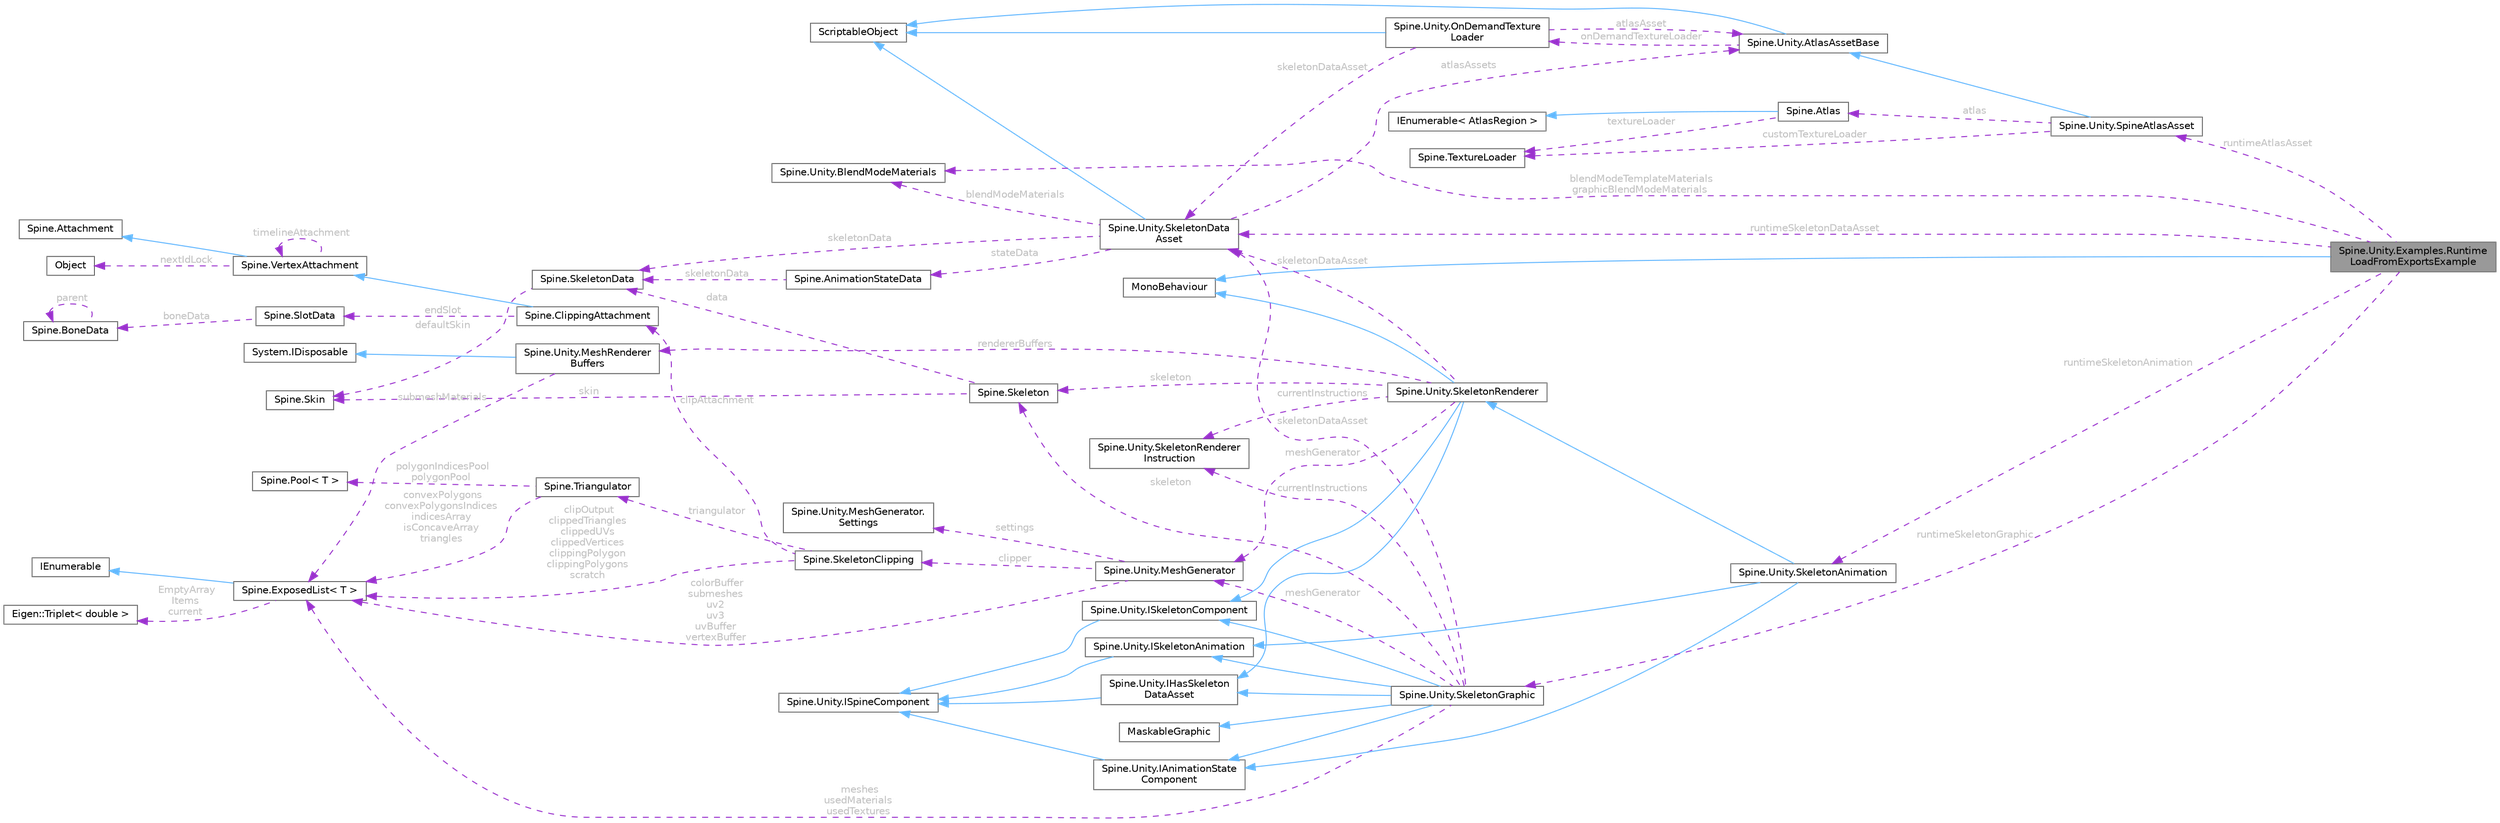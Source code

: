 digraph "Spine.Unity.Examples.RuntimeLoadFromExportsExample"
{
 // LATEX_PDF_SIZE
  bgcolor="transparent";
  edge [fontname=Helvetica,fontsize=10,labelfontname=Helvetica,labelfontsize=10];
  node [fontname=Helvetica,fontsize=10,shape=box,height=0.2,width=0.4];
  rankdir="LR";
  Node1 [id="Node000001",label="Spine.Unity.Examples.Runtime\lLoadFromExportsExample",height=0.2,width=0.4,color="gray40", fillcolor="grey60", style="filled", fontcolor="black",tooltip=" "];
  Node2 -> Node1 [id="edge1_Node000001_Node000002",dir="back",color="steelblue1",style="solid",tooltip=" "];
  Node2 [id="Node000002",label="MonoBehaviour",height=0.2,width=0.4,color="gray40", fillcolor="white", style="filled",tooltip=" "];
  Node3 -> Node1 [id="edge2_Node000001_Node000003",dir="back",color="darkorchid3",style="dashed",tooltip=" ",label=" runtimeAtlasAsset",fontcolor="grey" ];
  Node3 [id="Node000003",label="Spine.Unity.SpineAtlasAsset",height=0.2,width=0.4,color="gray40", fillcolor="white", style="filled",URL="$class_spine_1_1_unity_1_1_spine_atlas_asset.html",tooltip="Loads and stores a Spine atlas and list of materials."];
  Node4 -> Node3 [id="edge3_Node000003_Node000004",dir="back",color="steelblue1",style="solid",tooltip=" "];
  Node4 [id="Node000004",label="Spine.Unity.AtlasAssetBase",height=0.2,width=0.4,color="gray40", fillcolor="white", style="filled",URL="$class_spine_1_1_unity_1_1_atlas_asset_base.html",tooltip=" "];
  Node5 -> Node4 [id="edge4_Node000004_Node000005",dir="back",color="steelblue1",style="solid",tooltip=" "];
  Node5 [id="Node000005",label="ScriptableObject",height=0.2,width=0.4,color="gray40", fillcolor="white", style="filled",tooltip=" "];
  Node6 -> Node4 [id="edge5_Node000004_Node000006",dir="back",color="darkorchid3",style="dashed",tooltip=" ",label=" onDemandTextureLoader",fontcolor="grey" ];
  Node6 [id="Node000006",label="Spine.Unity.OnDemandTexture\lLoader",height=0.2,width=0.4,color="gray40", fillcolor="white", style="filled",URL="$class_spine_1_1_unity_1_1_on_demand_texture_loader.html",tooltip=" "];
  Node5 -> Node6 [id="edge6_Node000006_Node000005",dir="back",color="steelblue1",style="solid",tooltip=" "];
  Node4 -> Node6 [id="edge7_Node000006_Node000004",dir="back",color="darkorchid3",style="dashed",tooltip=" ",label=" atlasAsset",fontcolor="grey" ];
  Node7 -> Node6 [id="edge8_Node000006_Node000007",dir="back",color="darkorchid3",style="dashed",tooltip=" ",label=" skeletonDataAsset",fontcolor="grey" ];
  Node7 [id="Node000007",label="Spine.Unity.SkeletonData\lAsset",height=0.2,width=0.4,color="gray40", fillcolor="white", style="filled",URL="$class_spine_1_1_unity_1_1_skeleton_data_asset.html",tooltip=" "];
  Node5 -> Node7 [id="edge9_Node000007_Node000005",dir="back",color="steelblue1",style="solid",tooltip=" "];
  Node4 -> Node7 [id="edge10_Node000007_Node000004",dir="back",color="darkorchid3",style="dashed",tooltip=" ",label=" atlasAssets",fontcolor="grey" ];
  Node8 -> Node7 [id="edge11_Node000007_Node000008",dir="back",color="darkorchid3",style="dashed",tooltip=" ",label=" blendModeMaterials",fontcolor="grey" ];
  Node8 [id="Node000008",label="Spine.Unity.BlendModeMaterials",height=0.2,width=0.4,color="gray40", fillcolor="white", style="filled",URL="$class_spine_1_1_unity_1_1_blend_mode_materials.html",tooltip=" "];
  Node9 -> Node7 [id="edge12_Node000007_Node000009",dir="back",color="darkorchid3",style="dashed",tooltip=" ",label=" skeletonData",fontcolor="grey" ];
  Node9 [id="Node000009",label="Spine.SkeletonData",height=0.2,width=0.4,color="gray40", fillcolor="white", style="filled",URL="$class_spine_1_1_skeleton_data.html",tooltip="Stores the setup pose and all of the stateless data for a skeleton."];
  Node10 -> Node9 [id="edge13_Node000009_Node000010",dir="back",color="darkorchid3",style="dashed",tooltip=" ",label=" defaultSkin",fontcolor="grey" ];
  Node10 [id="Node000010",label="Spine.Skin",height=0.2,width=0.4,color="gray40", fillcolor="white", style="filled",URL="$class_spine_1_1_skin.html",tooltip="Stores attachments by slot index and attachment name."];
  Node11 -> Node7 [id="edge14_Node000007_Node000011",dir="back",color="darkorchid3",style="dashed",tooltip=" ",label=" stateData",fontcolor="grey" ];
  Node11 [id="Node000011",label="Spine.AnimationStateData",height=0.2,width=0.4,color="gray40", fillcolor="white", style="filled",URL="$class_spine_1_1_animation_state_data.html",tooltip="Stores mix (crossfade) durations to be applied when AnimationState animations are changed."];
  Node9 -> Node11 [id="edge15_Node000011_Node000009",dir="back",color="darkorchid3",style="dashed",tooltip=" ",label=" skeletonData",fontcolor="grey" ];
  Node12 -> Node3 [id="edge16_Node000003_Node000012",dir="back",color="darkorchid3",style="dashed",tooltip=" ",label=" customTextureLoader",fontcolor="grey" ];
  Node12 [id="Node000012",label="Spine.TextureLoader",height=0.2,width=0.4,color="gray40", fillcolor="white", style="filled",URL="$interface_spine_1_1_texture_loader.html",tooltip=" "];
  Node13 -> Node3 [id="edge17_Node000003_Node000013",dir="back",color="darkorchid3",style="dashed",tooltip=" ",label=" atlas",fontcolor="grey" ];
  Node13 [id="Node000013",label="Spine.Atlas",height=0.2,width=0.4,color="gray40", fillcolor="white", style="filled",URL="$class_spine_1_1_atlas.html",tooltip=" "];
  Node14 -> Node13 [id="edge18_Node000013_Node000014",dir="back",color="steelblue1",style="solid",tooltip=" "];
  Node14 [id="Node000014",label="IEnumerable\< AtlasRegion \>",height=0.2,width=0.4,color="gray40", fillcolor="white", style="filled",tooltip=" "];
  Node12 -> Node13 [id="edge19_Node000013_Node000012",dir="back",color="darkorchid3",style="dashed",tooltip=" ",label=" textureLoader",fontcolor="grey" ];
  Node7 -> Node1 [id="edge20_Node000001_Node000007",dir="back",color="darkorchid3",style="dashed",tooltip=" ",label=" runtimeSkeletonDataAsset",fontcolor="grey" ];
  Node15 -> Node1 [id="edge21_Node000001_Node000015",dir="back",color="darkorchid3",style="dashed",tooltip=" ",label=" runtimeSkeletonAnimation",fontcolor="grey" ];
  Node15 [id="Node000015",label="Spine.Unity.SkeletonAnimation",height=0.2,width=0.4,color="gray40", fillcolor="white", style="filled",URL="$class_spine_1_1_unity_1_1_skeleton_animation.html",tooltip=" "];
  Node16 -> Node15 [id="edge22_Node000015_Node000016",dir="back",color="steelblue1",style="solid",tooltip=" "];
  Node16 [id="Node000016",label="Spine.Unity.SkeletonRenderer",height=0.2,width=0.4,color="gray40", fillcolor="white", style="filled",URL="$class_spine_1_1_unity_1_1_skeleton_renderer.html",tooltip="Base class of animated Spine skeleton components. This component manages and renders a skeleton."];
  Node2 -> Node16 [id="edge23_Node000016_Node000002",dir="back",color="steelblue1",style="solid",tooltip=" "];
  Node17 -> Node16 [id="edge24_Node000016_Node000017",dir="back",color="steelblue1",style="solid",tooltip=" "];
  Node17 [id="Node000017",label="Spine.Unity.ISkeletonComponent",height=0.2,width=0.4,color="gray40", fillcolor="white", style="filled",URL="$interface_spine_1_1_unity_1_1_i_skeleton_component.html",tooltip="A Spine-Unity Component that manages a Spine.Skeleton instance, instantiated from a SkeletonDataAsset..."];
  Node18 -> Node17 [id="edge25_Node000017_Node000018",dir="back",color="steelblue1",style="solid",tooltip=" "];
  Node18 [id="Node000018",label="Spine.Unity.ISpineComponent",height=0.2,width=0.4,color="gray40", fillcolor="white", style="filled",URL="$interface_spine_1_1_unity_1_1_i_spine_component.html",tooltip=" "];
  Node19 -> Node16 [id="edge26_Node000016_Node000019",dir="back",color="steelblue1",style="solid",tooltip=" "];
  Node19 [id="Node000019",label="Spine.Unity.IHasSkeleton\lDataAsset",height=0.2,width=0.4,color="gray40", fillcolor="white", style="filled",URL="$interface_spine_1_1_unity_1_1_i_has_skeleton_data_asset.html",tooltip="Holds a reference to a SkeletonDataAsset."];
  Node18 -> Node19 [id="edge27_Node000019_Node000018",dir="back",color="steelblue1",style="solid",tooltip=" "];
  Node7 -> Node16 [id="edge28_Node000016_Node000007",dir="back",color="darkorchid3",style="dashed",tooltip=" ",label=" skeletonDataAsset",fontcolor="grey" ];
  Node20 -> Node16 [id="edge29_Node000016_Node000020",dir="back",color="darkorchid3",style="dashed",tooltip=" ",label=" currentInstructions",fontcolor="grey" ];
  Node20 [id="Node000020",label="Spine.Unity.SkeletonRenderer\lInstruction",height=0.2,width=0.4,color="gray40", fillcolor="white", style="filled",URL="$class_spine_1_1_unity_1_1_skeleton_renderer_instruction.html",tooltip="Instructions used by a SkeletonRenderer to render a mesh."];
  Node21 -> Node16 [id="edge30_Node000016_Node000021",dir="back",color="darkorchid3",style="dashed",tooltip=" ",label=" meshGenerator",fontcolor="grey" ];
  Node21 [id="Node000021",label="Spine.Unity.MeshGenerator",height=0.2,width=0.4,color="gray40", fillcolor="white", style="filled",URL="$class_spine_1_1_unity_1_1_mesh_generator.html",tooltip="Holds several methods to prepare and generate a UnityEngine mesh based on a skeleton...."];
  Node22 -> Node21 [id="edge31_Node000021_Node000022",dir="back",color="darkorchid3",style="dashed",tooltip=" ",label=" settings",fontcolor="grey" ];
  Node22 [id="Node000022",label="Spine.Unity.MeshGenerator.\lSettings",height=0.2,width=0.4,color="gray40", fillcolor="white", style="filled",URL="$struct_spine_1_1_unity_1_1_mesh_generator_1_1_settings.html",tooltip=" "];
  Node23 -> Node21 [id="edge32_Node000021_Node000023",dir="back",color="darkorchid3",style="dashed",tooltip=" ",label=" colorBuffer\nsubmeshes\nuv2\nuv3\nuvBuffer\nvertexBuffer",fontcolor="grey" ];
  Node23 [id="Node000023",label="Spine.ExposedList\< T \>",height=0.2,width=0.4,color="gray40", fillcolor="white", style="filled",URL="$class_spine_1_1_exposed_list-1-g.html",tooltip=" "];
  Node24 -> Node23 [id="edge33_Node000023_Node000024",dir="back",color="steelblue1",style="solid",tooltip=" "];
  Node24 [id="Node000024",label="IEnumerable",height=0.2,width=0.4,color="gray40", fillcolor="white", style="filled",tooltip=" "];
  Node25 -> Node23 [id="edge34_Node000023_Node000025",dir="back",color="darkorchid3",style="dashed",tooltip=" ",label=" EmptyArray\nItems\ncurrent",fontcolor="grey" ];
  Node25 [id="Node000025",label="Eigen::Triplet\< double \>",height=0.2,width=0.4,color="gray40", fillcolor="white", style="filled",URL="$class_eigen_1_1_triplet.html",tooltip=" "];
  Node26 -> Node21 [id="edge35_Node000021_Node000026",dir="back",color="darkorchid3",style="dashed",tooltip=" ",label=" clipper",fontcolor="grey" ];
  Node26 [id="Node000026",label="Spine.SkeletonClipping",height=0.2,width=0.4,color="gray40", fillcolor="white", style="filled",URL="$class_spine_1_1_skeleton_clipping.html",tooltip=" "];
  Node27 -> Node26 [id="edge36_Node000026_Node000027",dir="back",color="darkorchid3",style="dashed",tooltip=" ",label=" triangulator",fontcolor="grey" ];
  Node27 [id="Node000027",label="Spine.Triangulator",height=0.2,width=0.4,color="gray40", fillcolor="white", style="filled",URL="$class_spine_1_1_triangulator.html",tooltip=" "];
  Node23 -> Node27 [id="edge37_Node000027_Node000023",dir="back",color="darkorchid3",style="dashed",tooltip=" ",label=" convexPolygons\nconvexPolygonsIndices\nindicesArray\nisConcaveArray\ntriangles",fontcolor="grey" ];
  Node28 -> Node27 [id="edge38_Node000027_Node000028",dir="back",color="darkorchid3",style="dashed",tooltip=" ",label=" polygonIndicesPool\npolygonPool",fontcolor="grey" ];
  Node28 [id="Node000028",label="Spine.Pool\< T \>",height=0.2,width=0.4,color="gray40", fillcolor="white", style="filled",URL="$class_spine_1_1_pool-1-g.html",tooltip=" "];
  Node23 -> Node26 [id="edge39_Node000026_Node000023",dir="back",color="darkorchid3",style="dashed",tooltip=" ",label=" clipOutput\nclippedTriangles\nclippedUVs\nclippedVertices\nclippingPolygon\nclippingPolygons\nscratch",fontcolor="grey" ];
  Node29 -> Node26 [id="edge40_Node000026_Node000029",dir="back",color="darkorchid3",style="dashed",tooltip=" ",label=" clipAttachment",fontcolor="grey" ];
  Node29 [id="Node000029",label="Spine.ClippingAttachment",height=0.2,width=0.4,color="gray40", fillcolor="white", style="filled",URL="$class_spine_1_1_clipping_attachment.html",tooltip=" "];
  Node30 -> Node29 [id="edge41_Node000029_Node000030",dir="back",color="steelblue1",style="solid",tooltip=" "];
  Node30 [id="Node000030",label="Spine.VertexAttachment",height=0.2,width=0.4,color="gray40", fillcolor="white", style="filled",URL="$class_spine_1_1_vertex_attachment.html",tooltip=">An attachment with vertices that are transformed by one or more bones and can be deformed by a slot'..."];
  Node31 -> Node30 [id="edge42_Node000030_Node000031",dir="back",color="steelblue1",style="solid",tooltip=" "];
  Node31 [id="Node000031",label="Spine.Attachment",height=0.2,width=0.4,color="gray40", fillcolor="white", style="filled",URL="$class_spine_1_1_attachment.html",tooltip="The base class for all attachments."];
  Node32 -> Node30 [id="edge43_Node000030_Node000032",dir="back",color="darkorchid3",style="dashed",tooltip=" ",label=" nextIdLock",fontcolor="grey" ];
  Node32 [id="Node000032",label="Object",height=0.2,width=0.4,color="gray40", fillcolor="white", style="filled",URL="$class_object.html",tooltip=" "];
  Node30 -> Node30 [id="edge44_Node000030_Node000030",dir="back",color="darkorchid3",style="dashed",tooltip=" ",label=" timelineAttachment",fontcolor="grey" ];
  Node33 -> Node29 [id="edge45_Node000029_Node000033",dir="back",color="darkorchid3",style="dashed",tooltip=" ",label=" endSlot",fontcolor="grey" ];
  Node33 [id="Node000033",label="Spine.SlotData",height=0.2,width=0.4,color="gray40", fillcolor="white", style="filled",URL="$class_spine_1_1_slot_data.html",tooltip=" "];
  Node34 -> Node33 [id="edge46_Node000033_Node000034",dir="back",color="darkorchid3",style="dashed",tooltip=" ",label=" boneData",fontcolor="grey" ];
  Node34 [id="Node000034",label="Spine.BoneData",height=0.2,width=0.4,color="gray40", fillcolor="white", style="filled",URL="$class_spine_1_1_bone_data.html",tooltip=" "];
  Node34 -> Node34 [id="edge47_Node000034_Node000034",dir="back",color="darkorchid3",style="dashed",tooltip=" ",label=" parent",fontcolor="grey" ];
  Node35 -> Node16 [id="edge48_Node000016_Node000035",dir="back",color="darkorchid3",style="dashed",tooltip=" ",label=" rendererBuffers",fontcolor="grey" ];
  Node35 [id="Node000035",label="Spine.Unity.MeshRenderer\lBuffers",height=0.2,width=0.4,color="gray40", fillcolor="white", style="filled",URL="$class_spine_1_1_unity_1_1_mesh_renderer_buffers.html",tooltip="A double-buffered Mesh, and a shared material array, bundled for use by Spine components that need to..."];
  Node36 -> Node35 [id="edge49_Node000035_Node000036",dir="back",color="steelblue1",style="solid",tooltip=" "];
  Node36 [id="Node000036",label="System.IDisposable",height=0.2,width=0.4,color="gray40", fillcolor="white", style="filled",tooltip=" "];
  Node23 -> Node35 [id="edge50_Node000035_Node000023",dir="back",color="darkorchid3",style="dashed",tooltip=" ",label=" submeshMaterials",fontcolor="grey" ];
  Node37 -> Node16 [id="edge51_Node000016_Node000037",dir="back",color="darkorchid3",style="dashed",tooltip=" ",label=" skeleton",fontcolor="grey" ];
  Node37 [id="Node000037",label="Spine.Skeleton",height=0.2,width=0.4,color="gray40", fillcolor="white", style="filled",URL="$class_spine_1_1_skeleton.html",tooltip=" "];
  Node9 -> Node37 [id="edge52_Node000037_Node000009",dir="back",color="darkorchid3",style="dashed",tooltip=" ",label=" data",fontcolor="grey" ];
  Node10 -> Node37 [id="edge53_Node000037_Node000010",dir="back",color="darkorchid3",style="dashed",tooltip=" ",label=" skin",fontcolor="grey" ];
  Node38 -> Node15 [id="edge54_Node000015_Node000038",dir="back",color="steelblue1",style="solid",tooltip=" "];
  Node38 [id="Node000038",label="Spine.Unity.ISkeletonAnimation",height=0.2,width=0.4,color="gray40", fillcolor="white", style="filled",URL="$interface_spine_1_1_unity_1_1_i_skeleton_animation.html",tooltip="A Spine-Unity Component that animates a Skeleton but not necessarily with a Spine...."];
  Node18 -> Node38 [id="edge55_Node000038_Node000018",dir="back",color="steelblue1",style="solid",tooltip=" "];
  Node39 -> Node15 [id="edge56_Node000015_Node000039",dir="back",color="steelblue1",style="solid",tooltip=" "];
  Node39 [id="Node000039",label="Spine.Unity.IAnimationState\lComponent",height=0.2,width=0.4,color="gray40", fillcolor="white", style="filled",URL="$interface_spine_1_1_unity_1_1_i_animation_state_component.html",tooltip="A Spine-Unity Component that uses a Spine.AnimationState to animate its skeleton."];
  Node18 -> Node39 [id="edge57_Node000039_Node000018",dir="back",color="steelblue1",style="solid",tooltip=" "];
  Node40 -> Node1 [id="edge58_Node000001_Node000040",dir="back",color="darkorchid3",style="dashed",tooltip=" ",label=" runtimeSkeletonGraphic",fontcolor="grey" ];
  Node40 [id="Node000040",label="Spine.Unity.SkeletonGraphic",height=0.2,width=0.4,color="gray40", fillcolor="white", style="filled",URL="$class_spine_1_1_unity_1_1_skeleton_graphic.html",tooltip=" "];
  Node41 -> Node40 [id="edge59_Node000040_Node000041",dir="back",color="steelblue1",style="solid",tooltip=" "];
  Node41 [id="Node000041",label="MaskableGraphic",height=0.2,width=0.4,color="gray40", fillcolor="white", style="filled",tooltip=" "];
  Node17 -> Node40 [id="edge60_Node000040_Node000017",dir="back",color="steelblue1",style="solid",tooltip=" "];
  Node39 -> Node40 [id="edge61_Node000040_Node000039",dir="back",color="steelblue1",style="solid",tooltip=" "];
  Node38 -> Node40 [id="edge62_Node000040_Node000038",dir="back",color="steelblue1",style="solid",tooltip=" "];
  Node19 -> Node40 [id="edge63_Node000040_Node000019",dir="back",color="steelblue1",style="solid",tooltip=" "];
  Node7 -> Node40 [id="edge64_Node000040_Node000007",dir="back",color="darkorchid3",style="dashed",tooltip=" ",label=" skeletonDataAsset",fontcolor="grey" ];
  Node37 -> Node40 [id="edge65_Node000040_Node000037",dir="back",color="darkorchid3",style="dashed",tooltip=" ",label=" skeleton",fontcolor="grey" ];
  Node21 -> Node40 [id="edge66_Node000040_Node000021",dir="back",color="darkorchid3",style="dashed",tooltip=" ",label=" meshGenerator",fontcolor="grey" ];
  Node20 -> Node40 [id="edge67_Node000040_Node000020",dir="back",color="darkorchid3",style="dashed",tooltip=" ",label=" currentInstructions",fontcolor="grey" ];
  Node23 -> Node40 [id="edge68_Node000040_Node000023",dir="back",color="darkorchid3",style="dashed",tooltip=" ",label=" meshes\nusedMaterials\nusedTextures",fontcolor="grey" ];
  Node8 -> Node1 [id="edge69_Node000001_Node000008",dir="back",color="darkorchid3",style="dashed",tooltip=" ",label=" blendModeTemplateMaterials\ngraphicBlendModeMaterials",fontcolor="grey" ];
}
